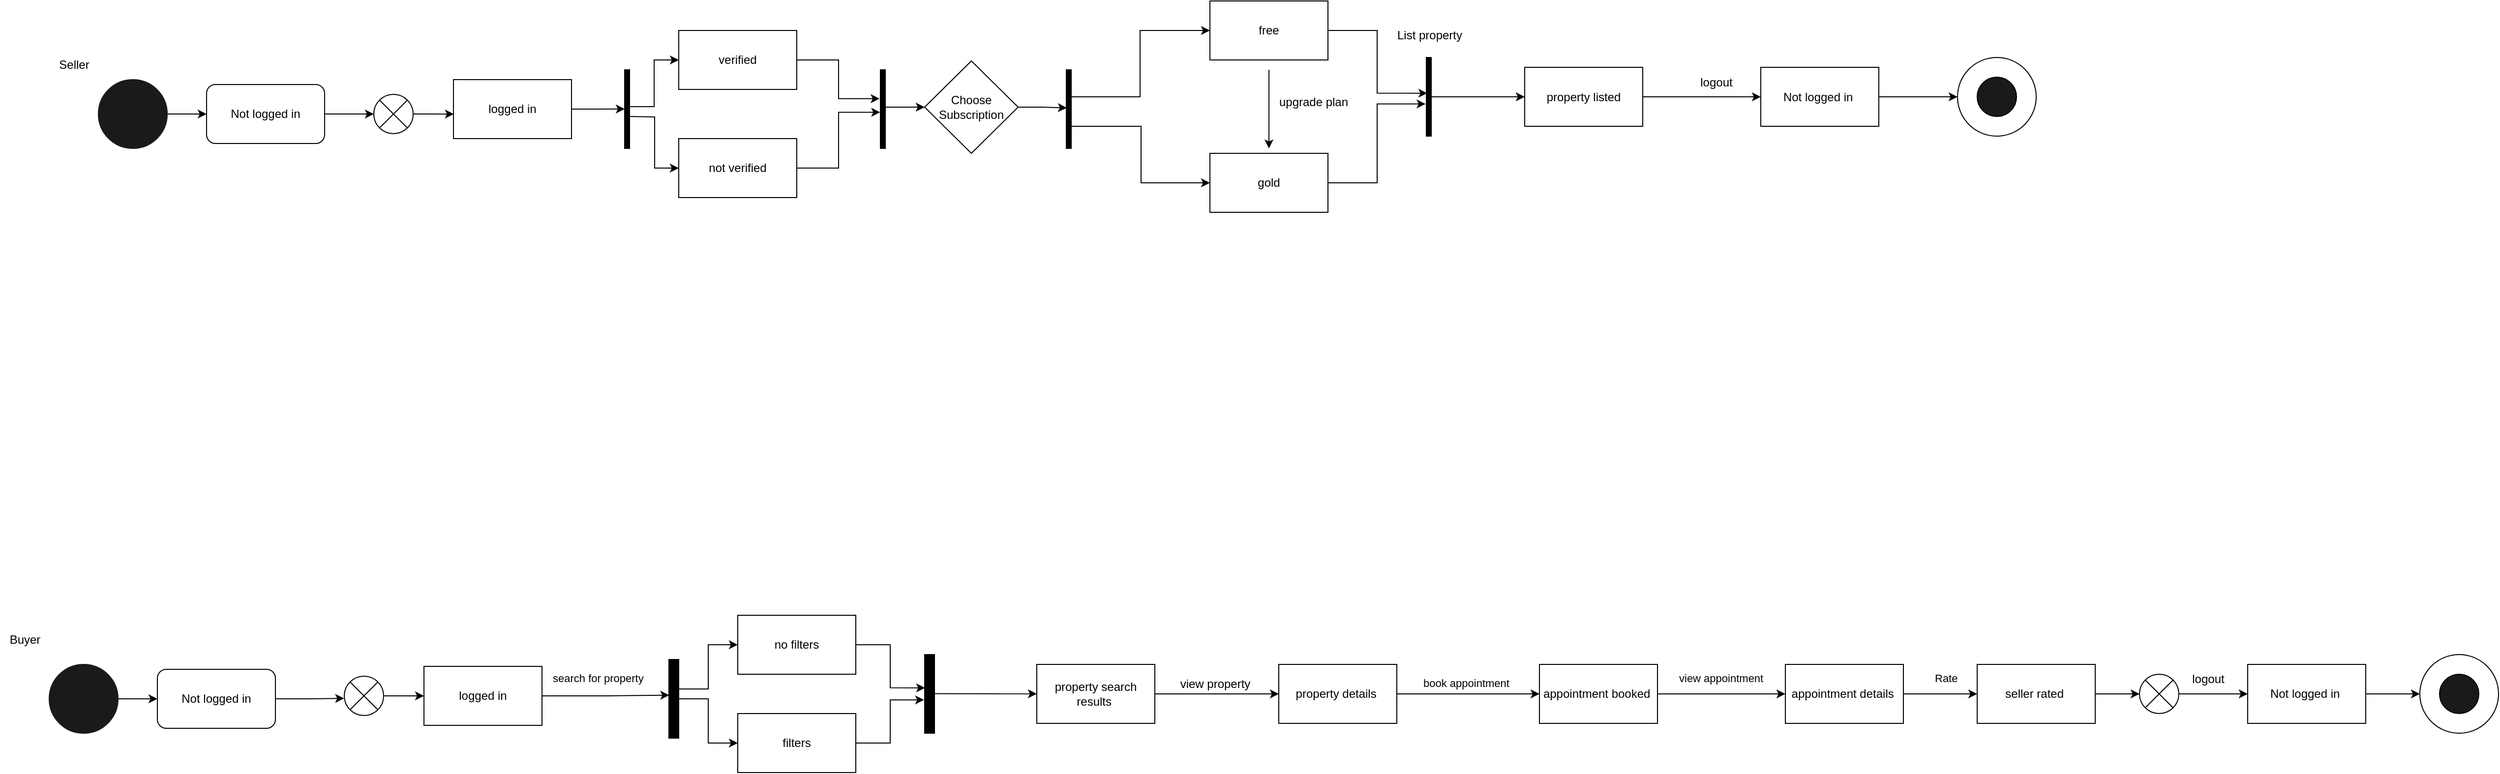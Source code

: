 <mxfile scale="1" border="0" version="26.0.13">
  <diagram name="Page-1" id="_UmVMRvpcCo9giyiSSlA">
    <mxGraphModel dx="2074" dy="298" grid="0" gridSize="10" guides="1" tooltips="1" connect="1" arrows="1" fold="1" page="0" pageScale="1" pageWidth="850" pageHeight="1100" math="0" shadow="0">
      <root>
        <mxCell id="0" />
        <mxCell id="1" parent="0" />
        <mxCell id="2qdgMQusHtdd9GZm5tY_-138" value="free" style="rounded=0;whiteSpace=wrap;html=1;" parent="1" vertex="1">
          <mxGeometry x="1510" y="1180" width="120" height="60" as="geometry" />
        </mxCell>
        <mxCell id="2qdgMQusHtdd9GZm5tY_-140" value="gold" style="rounded=0;whiteSpace=wrap;html=1;" parent="1" vertex="1">
          <mxGeometry x="1510" y="1335" width="120" height="60" as="geometry" />
        </mxCell>
        <mxCell id="2qdgMQusHtdd9GZm5tY_-141" value="" style="endArrow=classic;html=1;rounded=0;" parent="1" edge="1">
          <mxGeometry width="50" height="50" relative="1" as="geometry">
            <mxPoint x="1570" y="1250" as="sourcePoint" />
            <mxPoint x="1570" y="1330" as="targetPoint" />
          </mxGeometry>
        </mxCell>
        <mxCell id="2qdgMQusHtdd9GZm5tY_-172" value="logout" style="text;html=1;align=center;verticalAlign=middle;whiteSpace=wrap;rounded=0;" parent="1" vertex="1">
          <mxGeometry x="1995" y="1247.5" width="60" height="30" as="geometry" />
        </mxCell>
        <mxCell id="AoWH3DuFOTNRUcTnW1il-50" style="edgeStyle=orthogonalEdgeStyle;rounded=0;orthogonalLoop=1;jettySize=auto;html=1;entryX=0;entryY=0.5;entryDx=0;entryDy=0;" parent="1" source="2qdgMQusHtdd9GZm5tY_-173" target="2qdgMQusHtdd9GZm5tY_-175" edge="1">
          <mxGeometry relative="1" as="geometry" />
        </mxCell>
        <mxCell id="2qdgMQusHtdd9GZm5tY_-173" value="Not logged in&amp;nbsp;" style="rounded=0;whiteSpace=wrap;html=1;" parent="1" vertex="1">
          <mxGeometry x="2070" y="1247.5" width="120" height="60" as="geometry" />
        </mxCell>
        <mxCell id="2qdgMQusHtdd9GZm5tY_-177" style="edgeStyle=orthogonalEdgeStyle;rounded=0;orthogonalLoop=1;jettySize=auto;html=1;entryX=0;entryY=0.5;entryDx=0;entryDy=0;" parent="1" source="2qdgMQusHtdd9GZm5tY_-178" target="2qdgMQusHtdd9GZm5tY_-179" edge="1">
          <mxGeometry relative="1" as="geometry">
            <mxPoint x="440" y="1315" as="targetPoint" />
            <Array as="points">
              <mxPoint x="440" y="1260" />
              <mxPoint x="440" y="1295" />
            </Array>
          </mxGeometry>
        </mxCell>
        <mxCell id="2qdgMQusHtdd9GZm5tY_-178" value="" style="ellipse;whiteSpace=wrap;html=1;aspect=fixed;strokeColor=#1A1A1A;fillColor=#1A1A1A;" parent="1" vertex="1">
          <mxGeometry x="380" y="1260" width="70" height="70" as="geometry" />
        </mxCell>
        <mxCell id="2qdgMQusHtdd9GZm5tY_-179" value="Not logged in" style="rounded=1;whiteSpace=wrap;html=1;" parent="1" vertex="1">
          <mxGeometry x="490" y="1265" width="120" height="60" as="geometry" />
        </mxCell>
        <mxCell id="2qdgMQusHtdd9GZm5tY_-205" style="edgeStyle=orthogonalEdgeStyle;rounded=0;orthogonalLoop=1;jettySize=auto;html=1;exitX=1;exitY=0.5;exitDx=0;exitDy=0;entryX=0.025;entryY=0.498;entryDx=0;entryDy=0;entryPerimeter=0;" parent="1" source="2qdgMQusHtdd9GZm5tY_-181" target="AoWH3DuFOTNRUcTnW1il-52" edge="1">
          <mxGeometry relative="1" as="geometry">
            <mxPoint x="910" y="1297.283" as="targetPoint" />
          </mxGeometry>
        </mxCell>
        <mxCell id="2qdgMQusHtdd9GZm5tY_-181" value="logged in" style="rounded=0;whiteSpace=wrap;html=1;" parent="1" vertex="1">
          <mxGeometry x="741" y="1260" width="120" height="60" as="geometry" />
        </mxCell>
        <mxCell id="2qdgMQusHtdd9GZm5tY_-192" value="Choose Subscription" style="rhombus;whiteSpace=wrap;html=1;" parent="1" vertex="1">
          <mxGeometry x="1220" y="1241" width="95" height="94" as="geometry" />
        </mxCell>
        <mxCell id="2qdgMQusHtdd9GZm5tY_-193" value="upgrade plan&lt;div&gt;&lt;br&gt;&lt;/div&gt;" style="text;html=1;align=center;verticalAlign=middle;resizable=0;points=[];autosize=1;strokeColor=none;fillColor=none;" parent="1" vertex="1">
          <mxGeometry x="1570" y="1270" width="90" height="40" as="geometry" />
        </mxCell>
        <mxCell id="2qdgMQusHtdd9GZm5tY_-194" value="List property" style="text;html=1;align=center;verticalAlign=middle;resizable=0;points=[];autosize=1;strokeColor=none;fillColor=none;" parent="1" vertex="1">
          <mxGeometry x="1687.5" y="1200" width="90" height="30" as="geometry" />
        </mxCell>
        <mxCell id="AoWH3DuFOTNRUcTnW1il-51" style="edgeStyle=orthogonalEdgeStyle;rounded=0;orthogonalLoop=1;jettySize=auto;html=1;entryX=0;entryY=0.5;entryDx=0;entryDy=0;" parent="1" source="2qdgMQusHtdd9GZm5tY_-195" target="2qdgMQusHtdd9GZm5tY_-173" edge="1">
          <mxGeometry relative="1" as="geometry" />
        </mxCell>
        <mxCell id="2qdgMQusHtdd9GZm5tY_-195" value="property listed" style="whiteSpace=wrap;html=1;" parent="1" vertex="1">
          <mxGeometry x="1830" y="1247.5" width="120" height="60" as="geometry" />
        </mxCell>
        <mxCell id="2qdgMQusHtdd9GZm5tY_-200" style="edgeStyle=orthogonalEdgeStyle;rounded=0;orthogonalLoop=1;jettySize=auto;html=1;entryX=0;entryY=0.5;entryDx=0;entryDy=0;" parent="1" source="2qdgMQusHtdd9GZm5tY_-197" target="2qdgMQusHtdd9GZm5tY_-195" edge="1">
          <mxGeometry relative="1" as="geometry" />
        </mxCell>
        <mxCell id="2qdgMQusHtdd9GZm5tY_-197" value="" style="html=1;points=[];perimeter=orthogonalPerimeter;fillColor=strokeColor;" parent="1" vertex="1">
          <mxGeometry x="1730" y="1237.5" width="5" height="80" as="geometry" />
        </mxCell>
        <mxCell id="2qdgMQusHtdd9GZm5tY_-198" style="edgeStyle=orthogonalEdgeStyle;rounded=0;orthogonalLoop=1;jettySize=auto;html=1;entryX=0.2;entryY=0.454;entryDx=0;entryDy=0;entryPerimeter=0;" parent="1" source="2qdgMQusHtdd9GZm5tY_-138" target="2qdgMQusHtdd9GZm5tY_-197" edge="1">
          <mxGeometry relative="1" as="geometry" />
        </mxCell>
        <mxCell id="AoWH3DuFOTNRUcTnW1il-44" style="edgeStyle=orthogonalEdgeStyle;rounded=0;orthogonalLoop=1;jettySize=auto;html=1;entryX=0;entryY=0.5;entryDx=0;entryDy=0;" parent="1" source="2qdgMQusHtdd9GZm5tY_-201" target="2qdgMQusHtdd9GZm5tY_-138" edge="1">
          <mxGeometry relative="1" as="geometry">
            <Array as="points">
              <mxPoint x="1439" y="1277.5" />
              <mxPoint x="1439" y="1210.5" />
            </Array>
          </mxGeometry>
        </mxCell>
        <mxCell id="AoWH3DuFOTNRUcTnW1il-45" style="edgeStyle=orthogonalEdgeStyle;rounded=0;orthogonalLoop=1;jettySize=auto;html=1;entryX=0;entryY=0.5;entryDx=0;entryDy=0;" parent="1" source="2qdgMQusHtdd9GZm5tY_-201" target="2qdgMQusHtdd9GZm5tY_-140" edge="1">
          <mxGeometry relative="1" as="geometry">
            <Array as="points">
              <mxPoint x="1440" y="1307.5" />
              <mxPoint x="1440" y="1365.5" />
            </Array>
          </mxGeometry>
        </mxCell>
        <mxCell id="2qdgMQusHtdd9GZm5tY_-201" value="" style="html=1;points=[];perimeter=orthogonalPerimeter;fillColor=strokeColor;" parent="1" vertex="1">
          <mxGeometry x="1364" y="1250" width="5" height="80" as="geometry" />
        </mxCell>
        <mxCell id="AoWH3DuFOTNRUcTnW1il-37" style="edgeStyle=orthogonalEdgeStyle;rounded=0;orthogonalLoop=1;jettySize=auto;html=1;entryX=0;entryY=0.5;entryDx=0;entryDy=0;" parent="1" target="2qdgMQusHtdd9GZm5tY_-209" edge="1">
          <mxGeometry relative="1" as="geometry">
            <mxPoint x="920" y="1287.5" as="sourcePoint" />
            <Array as="points">
              <mxPoint x="945" y="1287.5" />
              <mxPoint x="945" y="1239.5" />
            </Array>
          </mxGeometry>
        </mxCell>
        <mxCell id="AoWH3DuFOTNRUcTnW1il-38" style="edgeStyle=orthogonalEdgeStyle;rounded=0;orthogonalLoop=1;jettySize=auto;html=1;entryX=0;entryY=0.5;entryDx=0;entryDy=0;" parent="1" target="2qdgMQusHtdd9GZm5tY_-210" edge="1">
          <mxGeometry relative="1" as="geometry">
            <mxPoint x="920" y="1297.5" as="sourcePoint" />
          </mxGeometry>
        </mxCell>
        <mxCell id="2qdgMQusHtdd9GZm5tY_-209" value="verified" style="rounded=0;whiteSpace=wrap;html=1;" parent="1" vertex="1">
          <mxGeometry x="970" y="1210" width="120" height="60" as="geometry" />
        </mxCell>
        <mxCell id="2qdgMQusHtdd9GZm5tY_-210" value="not verified" style="rounded=0;whiteSpace=wrap;html=1;" parent="1" vertex="1">
          <mxGeometry x="970" y="1320" width="120" height="60" as="geometry" />
        </mxCell>
        <mxCell id="2qdgMQusHtdd9GZm5tY_-214" style="edgeStyle=orthogonalEdgeStyle;rounded=0;orthogonalLoop=1;jettySize=auto;html=1;entryX=0;entryY=0.5;entryDx=0;entryDy=0;" parent="1" source="2qdgMQusHtdd9GZm5tY_-213" target="2qdgMQusHtdd9GZm5tY_-192" edge="1">
          <mxGeometry relative="1" as="geometry">
            <Array as="points">
              <mxPoint x="1200" y="1287.5" />
            </Array>
          </mxGeometry>
        </mxCell>
        <mxCell id="2qdgMQusHtdd9GZm5tY_-213" value="" style="html=1;points=[];perimeter=orthogonalPerimeter;fillColor=strokeColor;" parent="1" vertex="1">
          <mxGeometry x="1175" y="1250" width="5" height="80" as="geometry" />
        </mxCell>
        <mxCell id="vFB9w--csMzwg7RSDVOJ-2" value="&lt;span style=&quot;color: rgb(0, 0, 0); font-family: Helvetica; font-size: 11px; font-style: normal; font-variant-ligatures: normal; font-variant-caps: normal; font-weight: 400; letter-spacing: normal; orphans: 2; text-align: center; text-indent: 0px; text-transform: none; widows: 2; word-spacing: 0px; -webkit-text-stroke-width: 0px; white-space: nowrap; background-color: rgb(255, 255, 255); text-decoration-thickness: initial; text-decoration-style: initial; text-decoration-color: initial; float: none; display: inline !important;&quot;&gt;search for property&amp;nbsp;&lt;/span&gt;" style="text;whiteSpace=wrap;html=1;" parent="1" vertex="1">
          <mxGeometry x="840" y="1855" width="70" height="40" as="geometry" />
        </mxCell>
        <mxCell id="vFB9w--csMzwg7RSDVOJ-5" value="property details&amp;nbsp;" style="rounded=0;whiteSpace=wrap;html=1;" parent="1" vertex="1">
          <mxGeometry x="1580" y="1855" width="120" height="60" as="geometry" />
        </mxCell>
        <mxCell id="vFB9w--csMzwg7RSDVOJ-13" value="" style="endArrow=classic;html=1;rounded=0;exitX=1;exitY=0.5;exitDx=0;exitDy=0;entryX=0;entryY=0.5;entryDx=0;entryDy=0;" parent="1" source="vFB9w--csMzwg7RSDVOJ-5" target="vFB9w--csMzwg7RSDVOJ-15" edge="1">
          <mxGeometry width="50" height="50" relative="1" as="geometry">
            <mxPoint x="1695" y="1880" as="sourcePoint" />
            <mxPoint x="1845" y="1880" as="targetPoint" />
          </mxGeometry>
        </mxCell>
        <mxCell id="vFB9w--csMzwg7RSDVOJ-14" value="&lt;span style=&quot;color: rgb(0, 0, 0); font-family: Helvetica; font-size: 11px; font-style: normal; font-variant-ligatures: normal; font-variant-caps: normal; font-weight: 400; letter-spacing: normal; orphans: 2; text-align: center; text-indent: 0px; text-transform: none; widows: 2; word-spacing: 0px; -webkit-text-stroke-width: 0px; white-space: nowrap; background-color: rgb(255, 255, 255); text-decoration-thickness: initial; text-decoration-style: initial; text-decoration-color: initial; float: none; display: inline !important;&quot;&gt;book appointment&lt;/span&gt;" style="text;whiteSpace=wrap;html=1;" parent="1" vertex="1">
          <mxGeometry x="1725" y="1860" width="70" height="40" as="geometry" />
        </mxCell>
        <mxCell id="vFB9w--csMzwg7RSDVOJ-15" value="appointment booked&amp;nbsp;" style="rounded=0;whiteSpace=wrap;html=1;" parent="1" vertex="1">
          <mxGeometry x="1845" y="1855" width="120" height="60" as="geometry" />
        </mxCell>
        <mxCell id="vFB9w--csMzwg7RSDVOJ-16" value="" style="endArrow=classic;html=1;rounded=0;exitX=1;exitY=0.5;exitDx=0;exitDy=0;entryX=0;entryY=0.5;entryDx=0;entryDy=0;" parent="1" source="vFB9w--csMzwg7RSDVOJ-15" target="vFB9w--csMzwg7RSDVOJ-18" edge="1">
          <mxGeometry width="50" height="50" relative="1" as="geometry">
            <mxPoint x="1995" y="1900" as="sourcePoint" />
            <mxPoint x="2095" y="1880" as="targetPoint" />
          </mxGeometry>
        </mxCell>
        <mxCell id="vFB9w--csMzwg7RSDVOJ-17" value="&lt;span style=&quot;color: rgb(0, 0, 0); font-family: Helvetica; font-size: 11px; font-style: normal; font-variant-ligatures: normal; font-variant-caps: normal; font-weight: 400; letter-spacing: normal; orphans: 2; text-align: center; text-indent: 0px; text-transform: none; widows: 2; word-spacing: 0px; -webkit-text-stroke-width: 0px; white-space: nowrap; background-color: rgb(255, 255, 255); text-decoration-thickness: initial; text-decoration-style: initial; text-decoration-color: initial; float: none; display: inline !important;&quot;&gt;view appointment&lt;/span&gt;" style="text;whiteSpace=wrap;html=1;" parent="1" vertex="1">
          <mxGeometry x="1985" y="1855" width="70" height="40" as="geometry" />
        </mxCell>
        <mxCell id="AoWH3DuFOTNRUcTnW1il-31" style="edgeStyle=orthogonalEdgeStyle;rounded=0;orthogonalLoop=1;jettySize=auto;html=1;entryX=0;entryY=0.5;entryDx=0;entryDy=0;" parent="1" source="vFB9w--csMzwg7RSDVOJ-18" target="vFB9w--csMzwg7RSDVOJ-21" edge="1">
          <mxGeometry relative="1" as="geometry" />
        </mxCell>
        <mxCell id="vFB9w--csMzwg7RSDVOJ-18" value="appointment details&amp;nbsp;" style="rounded=0;whiteSpace=wrap;html=1;" parent="1" vertex="1">
          <mxGeometry x="2095" y="1855" width="120" height="60" as="geometry" />
        </mxCell>
        <mxCell id="vFB9w--csMzwg7RSDVOJ-20" value="&lt;div style=&quot;text-align: center;&quot;&gt;&lt;span style=&quot;font-size: 11px; text-wrap-mode: nowrap; background-color: rgb(255, 255, 255);&quot;&gt;Rate&lt;/span&gt;&lt;/div&gt;" style="text;whiteSpace=wrap;html=1;" parent="1" vertex="1">
          <mxGeometry x="2245" y="1855" width="35" height="40" as="geometry" />
        </mxCell>
        <mxCell id="vFB9w--csMzwg7RSDVOJ-21" value="seller rated&amp;nbsp;" style="rounded=0;whiteSpace=wrap;html=1;" parent="1" vertex="1">
          <mxGeometry x="2290" y="1855" width="120" height="60" as="geometry" />
        </mxCell>
        <mxCell id="vFB9w--csMzwg7RSDVOJ-30" style="edgeStyle=orthogonalEdgeStyle;rounded=0;orthogonalLoop=1;jettySize=auto;html=1;entryX=0;entryY=0.5;entryDx=0;entryDy=0;" parent="1" source="vFB9w--csMzwg7RSDVOJ-31" target="vFB9w--csMzwg7RSDVOJ-32" edge="1">
          <mxGeometry relative="1" as="geometry">
            <mxPoint x="390" y="1910" as="targetPoint" />
            <Array as="points">
              <mxPoint x="390" y="1855" />
              <mxPoint x="390" y="1890" />
            </Array>
          </mxGeometry>
        </mxCell>
        <mxCell id="vFB9w--csMzwg7RSDVOJ-31" value="" style="ellipse;whiteSpace=wrap;html=1;aspect=fixed;strokeColor=#1A1A1A;fillColor=#1A1A1A;" parent="1" vertex="1">
          <mxGeometry x="330" y="1855" width="70" height="70" as="geometry" />
        </mxCell>
        <mxCell id="vFB9w--csMzwg7RSDVOJ-32" value="Not logged in" style="rounded=1;whiteSpace=wrap;html=1;" parent="1" vertex="1">
          <mxGeometry x="440" y="1860" width="120" height="60" as="geometry" />
        </mxCell>
        <mxCell id="vFB9w--csMzwg7RSDVOJ-34" value="logged in" style="rounded=0;whiteSpace=wrap;html=1;" parent="1" vertex="1">
          <mxGeometry x="711" y="1857" width="120" height="60" as="geometry" />
        </mxCell>
        <mxCell id="AoWH3DuFOTNRUcTnW1il-29" style="edgeStyle=orthogonalEdgeStyle;rounded=0;orthogonalLoop=1;jettySize=auto;html=1;entryX=0;entryY=0.5;entryDx=0;entryDy=0;" parent="1" source="vFB9w--csMzwg7RSDVOJ-38" target="vFB9w--csMzwg7RSDVOJ-43" edge="1">
          <mxGeometry relative="1" as="geometry">
            <Array as="points">
              <mxPoint x="1000" y="1880" />
              <mxPoint x="1000" y="1835" />
            </Array>
          </mxGeometry>
        </mxCell>
        <mxCell id="AoWH3DuFOTNRUcTnW1il-32" style="edgeStyle=orthogonalEdgeStyle;rounded=0;orthogonalLoop=1;jettySize=auto;html=1;entryX=0;entryY=0.5;entryDx=0;entryDy=0;" parent="1" source="vFB9w--csMzwg7RSDVOJ-38" target="vFB9w--csMzwg7RSDVOJ-42" edge="1">
          <mxGeometry relative="1" as="geometry" />
        </mxCell>
        <mxCell id="vFB9w--csMzwg7RSDVOJ-38" value="" style="html=1;points=[];perimeter=orthogonalPerimeter;fillColor=strokeColor;" parent="1" vertex="1">
          <mxGeometry x="960" y="1850" width="10" height="80" as="geometry" />
        </mxCell>
        <mxCell id="vFB9w--csMzwg7RSDVOJ-42" value="filters" style="rounded=0;whiteSpace=wrap;html=1;" parent="1" vertex="1">
          <mxGeometry x="1030" y="1905" width="120" height="60" as="geometry" />
        </mxCell>
        <mxCell id="vFB9w--csMzwg7RSDVOJ-43" value="no filters" style="rounded=0;whiteSpace=wrap;html=1;" parent="1" vertex="1">
          <mxGeometry x="1030" y="1805" width="120" height="60" as="geometry" />
        </mxCell>
        <mxCell id="vFB9w--csMzwg7RSDVOJ-46" value="" style="html=1;points=[];perimeter=orthogonalPerimeter;fillColor=strokeColor;" parent="1" vertex="1">
          <mxGeometry x="1220" y="1845" width="10" height="80" as="geometry" />
        </mxCell>
        <mxCell id="vFB9w--csMzwg7RSDVOJ-48" value="property search results&amp;nbsp;" style="rounded=0;whiteSpace=wrap;html=1;" parent="1" vertex="1">
          <mxGeometry x="1334" y="1855" width="120" height="60" as="geometry" />
        </mxCell>
        <mxCell id="vFB9w--csMzwg7RSDVOJ-49" value="" style="endArrow=classic;html=1;rounded=0;" parent="1" target="vFB9w--csMzwg7RSDVOJ-48" edge="1">
          <mxGeometry width="50" height="50" relative="1" as="geometry">
            <mxPoint x="1230" y="1884.78" as="sourcePoint" />
            <mxPoint x="1310" y="1885.22" as="targetPoint" />
          </mxGeometry>
        </mxCell>
        <mxCell id="vFB9w--csMzwg7RSDVOJ-50" value="view property" style="text;html=1;align=center;verticalAlign=middle;resizable=0;points=[];autosize=1;strokeColor=none;fillColor=none;" parent="1" vertex="1">
          <mxGeometry x="1470" y="1860" width="90" height="30" as="geometry" />
        </mxCell>
        <mxCell id="vFB9w--csMzwg7RSDVOJ-51" value="" style="endArrow=classic;html=1;rounded=0;entryX=0;entryY=0.5;entryDx=0;entryDy=0;exitX=1;exitY=0.5;exitDx=0;exitDy=0;" parent="1" source="vFB9w--csMzwg7RSDVOJ-48" target="vFB9w--csMzwg7RSDVOJ-5" edge="1">
          <mxGeometry width="50" height="50" relative="1" as="geometry">
            <mxPoint x="1455" y="1878.89" as="sourcePoint" />
            <mxPoint x="1535" y="1879.33" as="targetPoint" />
          </mxGeometry>
        </mxCell>
        <mxCell id="AoWH3DuFOTNRUcTnW1il-8" value="logout" style="text;html=1;align=center;verticalAlign=middle;whiteSpace=wrap;rounded=0;" parent="1" vertex="1">
          <mxGeometry x="2495" y="1855" width="60" height="30" as="geometry" />
        </mxCell>
        <mxCell id="AoWH3DuFOTNRUcTnW1il-24" style="edgeStyle=orthogonalEdgeStyle;rounded=0;orthogonalLoop=1;jettySize=auto;html=1;entryX=0;entryY=0.5;entryDx=0;entryDy=0;" parent="1" source="AoWH3DuFOTNRUcTnW1il-9" target="AoWH3DuFOTNRUcTnW1il-11" edge="1">
          <mxGeometry relative="1" as="geometry" />
        </mxCell>
        <mxCell id="AoWH3DuFOTNRUcTnW1il-9" value="Not logged in&amp;nbsp;" style="rounded=0;whiteSpace=wrap;html=1;" parent="1" vertex="1">
          <mxGeometry x="2565" y="1855" width="120" height="60" as="geometry" />
        </mxCell>
        <mxCell id="AoWH3DuFOTNRUcTnW1il-15" value="" style="verticalLabelPosition=bottom;verticalAlign=top;html=1;shape=mxgraph.flowchart.or;" parent="1" vertex="1">
          <mxGeometry x="630" y="1867" width="40" height="40" as="geometry" />
        </mxCell>
        <mxCell id="AoWH3DuFOTNRUcTnW1il-17" value="" style="verticalLabelPosition=bottom;verticalAlign=top;html=1;shape=mxgraph.flowchart.or;" parent="1" vertex="1">
          <mxGeometry x="660" y="1275" width="40" height="40" as="geometry" />
        </mxCell>
        <mxCell id="AoWH3DuFOTNRUcTnW1il-23" style="edgeStyle=orthogonalEdgeStyle;rounded=0;orthogonalLoop=1;jettySize=auto;html=1;entryX=0;entryY=0.5;entryDx=0;entryDy=0;" parent="1" source="AoWH3DuFOTNRUcTnW1il-18" target="AoWH3DuFOTNRUcTnW1il-9" edge="1">
          <mxGeometry relative="1" as="geometry" />
        </mxCell>
        <mxCell id="AoWH3DuFOTNRUcTnW1il-18" value="" style="verticalLabelPosition=bottom;verticalAlign=top;html=1;shape=mxgraph.flowchart.or;" parent="1" vertex="1">
          <mxGeometry x="2455" y="1865" width="40" height="40" as="geometry" />
        </mxCell>
        <mxCell id="AoWH3DuFOTNRUcTnW1il-20" style="edgeStyle=orthogonalEdgeStyle;rounded=0;orthogonalLoop=1;jettySize=auto;html=1;entryX=0;entryY=0.5;entryDx=0;entryDy=0;entryPerimeter=0;" parent="1" source="vFB9w--csMzwg7RSDVOJ-21" target="AoWH3DuFOTNRUcTnW1il-18" edge="1">
          <mxGeometry relative="1" as="geometry" />
        </mxCell>
        <mxCell id="AoWH3DuFOTNRUcTnW1il-21" value="" style="group" parent="1" vertex="1" connectable="0">
          <mxGeometry x="2740" y="1845" width="80" height="80" as="geometry" />
        </mxCell>
        <mxCell id="AoWH3DuFOTNRUcTnW1il-11" value="" style="ellipse;whiteSpace=wrap;html=1;aspect=fixed;" parent="AoWH3DuFOTNRUcTnW1il-21" vertex="1">
          <mxGeometry width="80" height="80" as="geometry" />
        </mxCell>
        <mxCell id="AoWH3DuFOTNRUcTnW1il-12" value="" style="ellipse;whiteSpace=wrap;html=1;aspect=fixed;fillColor=#1A1A1A;" parent="AoWH3DuFOTNRUcTnW1il-21" vertex="1">
          <mxGeometry x="20" y="20" width="40" height="40" as="geometry" />
        </mxCell>
        <mxCell id="AoWH3DuFOTNRUcTnW1il-26" style="edgeStyle=orthogonalEdgeStyle;rounded=0;orthogonalLoop=1;jettySize=auto;html=1;entryX=0;entryY=0.5;entryDx=0;entryDy=0;" parent="1" source="AoWH3DuFOTNRUcTnW1il-15" target="vFB9w--csMzwg7RSDVOJ-34" edge="1">
          <mxGeometry relative="1" as="geometry" />
        </mxCell>
        <mxCell id="AoWH3DuFOTNRUcTnW1il-27" style="edgeStyle=orthogonalEdgeStyle;rounded=0;orthogonalLoop=1;jettySize=auto;html=1;entryX=-0.062;entryY=0.576;entryDx=0;entryDy=0;entryPerimeter=0;" parent="1" source="vFB9w--csMzwg7RSDVOJ-42" target="vFB9w--csMzwg7RSDVOJ-46" edge="1">
          <mxGeometry relative="1" as="geometry" />
        </mxCell>
        <mxCell id="AoWH3DuFOTNRUcTnW1il-28" style="edgeStyle=orthogonalEdgeStyle;rounded=0;orthogonalLoop=1;jettySize=auto;html=1;entryX=0.044;entryY=0.423;entryDx=0;entryDy=0;entryPerimeter=0;" parent="1" source="vFB9w--csMzwg7RSDVOJ-43" target="vFB9w--csMzwg7RSDVOJ-46" edge="1">
          <mxGeometry relative="1" as="geometry" />
        </mxCell>
        <mxCell id="AoWH3DuFOTNRUcTnW1il-33" style="edgeStyle=orthogonalEdgeStyle;rounded=0;orthogonalLoop=1;jettySize=auto;html=1;entryX=0.031;entryY=0.453;entryDx=0;entryDy=0;entryPerimeter=0;" parent="1" source="vFB9w--csMzwg7RSDVOJ-34" target="vFB9w--csMzwg7RSDVOJ-38" edge="1">
          <mxGeometry relative="1" as="geometry" />
        </mxCell>
        <mxCell id="AoWH3DuFOTNRUcTnW1il-34" style="edgeStyle=orthogonalEdgeStyle;rounded=0;orthogonalLoop=1;jettySize=auto;html=1;entryX=-0.005;entryY=0.563;entryDx=0;entryDy=0;entryPerimeter=0;" parent="1" source="vFB9w--csMzwg7RSDVOJ-32" target="AoWH3DuFOTNRUcTnW1il-15" edge="1">
          <mxGeometry relative="1" as="geometry" />
        </mxCell>
        <mxCell id="AoWH3DuFOTNRUcTnW1il-35" value="Buyer" style="text;html=1;align=center;verticalAlign=middle;resizable=0;points=[];autosize=1;strokeColor=none;fillColor=none;" parent="1" vertex="1">
          <mxGeometry x="280" y="1815" width="50" height="30" as="geometry" />
        </mxCell>
        <mxCell id="AoWH3DuFOTNRUcTnW1il-36" value="Seller" style="text;html=1;align=center;verticalAlign=middle;resizable=0;points=[];autosize=1;strokeColor=none;fillColor=none;" parent="1" vertex="1">
          <mxGeometry x="330" y="1230" width="50" height="30" as="geometry" />
        </mxCell>
        <mxCell id="AoWH3DuFOTNRUcTnW1il-40" style="edgeStyle=orthogonalEdgeStyle;rounded=0;orthogonalLoop=1;jettySize=auto;html=1;entryX=-0.169;entryY=0.367;entryDx=0;entryDy=0;entryPerimeter=0;" parent="1" source="2qdgMQusHtdd9GZm5tY_-209" target="2qdgMQusHtdd9GZm5tY_-213" edge="1">
          <mxGeometry relative="1" as="geometry" />
        </mxCell>
        <mxCell id="AoWH3DuFOTNRUcTnW1il-41" style="edgeStyle=orthogonalEdgeStyle;rounded=0;orthogonalLoop=1;jettySize=auto;html=1;entryX=-0.046;entryY=0.54;entryDx=0;entryDy=0;entryPerimeter=0;" parent="1" source="2qdgMQusHtdd9GZm5tY_-210" target="2qdgMQusHtdd9GZm5tY_-213" edge="1">
          <mxGeometry relative="1" as="geometry" />
        </mxCell>
        <mxCell id="AoWH3DuFOTNRUcTnW1il-43" style="edgeStyle=orthogonalEdgeStyle;rounded=0;orthogonalLoop=1;jettySize=auto;html=1;entryX=0.101;entryY=0.485;entryDx=0;entryDy=0;entryPerimeter=0;" parent="1" source="2qdgMQusHtdd9GZm5tY_-192" target="2qdgMQusHtdd9GZm5tY_-201" edge="1">
          <mxGeometry relative="1" as="geometry" />
        </mxCell>
        <mxCell id="AoWH3DuFOTNRUcTnW1il-46" style="edgeStyle=orthogonalEdgeStyle;rounded=0;orthogonalLoop=1;jettySize=auto;html=1;entryX=-0.164;entryY=0.591;entryDx=0;entryDy=0;entryPerimeter=0;" parent="1" source="2qdgMQusHtdd9GZm5tY_-140" target="2qdgMQusHtdd9GZm5tY_-197" edge="1">
          <mxGeometry relative="1" as="geometry" />
        </mxCell>
        <mxCell id="AoWH3DuFOTNRUcTnW1il-49" value="" style="group" parent="1" vertex="1" connectable="0">
          <mxGeometry x="2270" y="1237.5" width="80" height="80" as="geometry" />
        </mxCell>
        <mxCell id="2qdgMQusHtdd9GZm5tY_-175" value="" style="ellipse;whiteSpace=wrap;html=1;aspect=fixed;" parent="AoWH3DuFOTNRUcTnW1il-49" vertex="1">
          <mxGeometry width="80" height="80" as="geometry" />
        </mxCell>
        <mxCell id="2qdgMQusHtdd9GZm5tY_-176" value="" style="ellipse;whiteSpace=wrap;html=1;aspect=fixed;fillColor=#1A1A1A;" parent="AoWH3DuFOTNRUcTnW1il-49" vertex="1">
          <mxGeometry x="20" y="20" width="40" height="40" as="geometry" />
        </mxCell>
        <mxCell id="AoWH3DuFOTNRUcTnW1il-52" value="" style="html=1;points=[];perimeter=orthogonalPerimeter;fillColor=strokeColor;" parent="1" vertex="1">
          <mxGeometry x="915" y="1250" width="5" height="80" as="geometry" />
        </mxCell>
        <mxCell id="AoWH3DuFOTNRUcTnW1il-54" style="edgeStyle=orthogonalEdgeStyle;rounded=0;orthogonalLoop=1;jettySize=auto;html=1;entryX=0;entryY=0.5;entryDx=0;entryDy=0;entryPerimeter=0;" parent="1" source="2qdgMQusHtdd9GZm5tY_-179" target="AoWH3DuFOTNRUcTnW1il-17" edge="1">
          <mxGeometry relative="1" as="geometry" />
        </mxCell>
        <mxCell id="AoWH3DuFOTNRUcTnW1il-55" style="edgeStyle=orthogonalEdgeStyle;rounded=0;orthogonalLoop=1;jettySize=auto;html=1;entryX=0.003;entryY=0.585;entryDx=0;entryDy=0;entryPerimeter=0;" parent="1" source="AoWH3DuFOTNRUcTnW1il-17" target="2qdgMQusHtdd9GZm5tY_-181" edge="1">
          <mxGeometry relative="1" as="geometry" />
        </mxCell>
      </root>
    </mxGraphModel>
  </diagram>
</mxfile>
